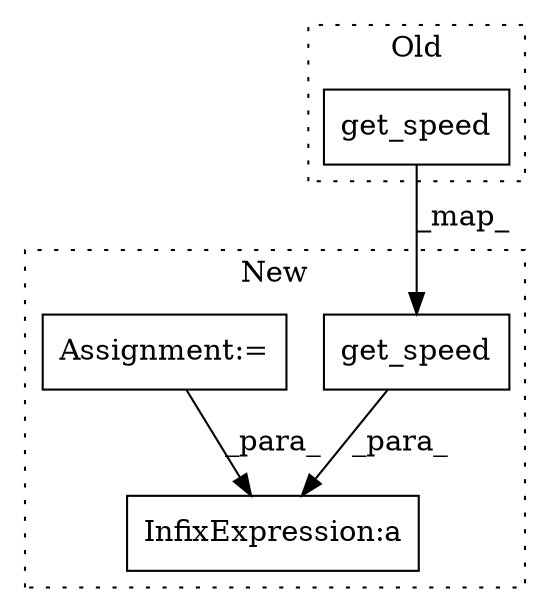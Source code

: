 digraph G {
subgraph cluster0 {
1 [label="get_speed" a="32" s="5659,5680" l="10,1" shape="box"];
label = "Old";
style="dotted";
}
subgraph cluster1 {
2 [label="get_speed" a="32" s="5920,5941" l="10,1" shape="box"];
3 [label="InfixExpression:a" a="27" s="5942" l="3" shape="box"];
4 [label="Assignment:=" a="7" s="5107" l="1" shape="box"];
label = "New";
style="dotted";
}
1 -> 2 [label="_map_"];
2 -> 3 [label="_para_"];
4 -> 3 [label="_para_"];
}